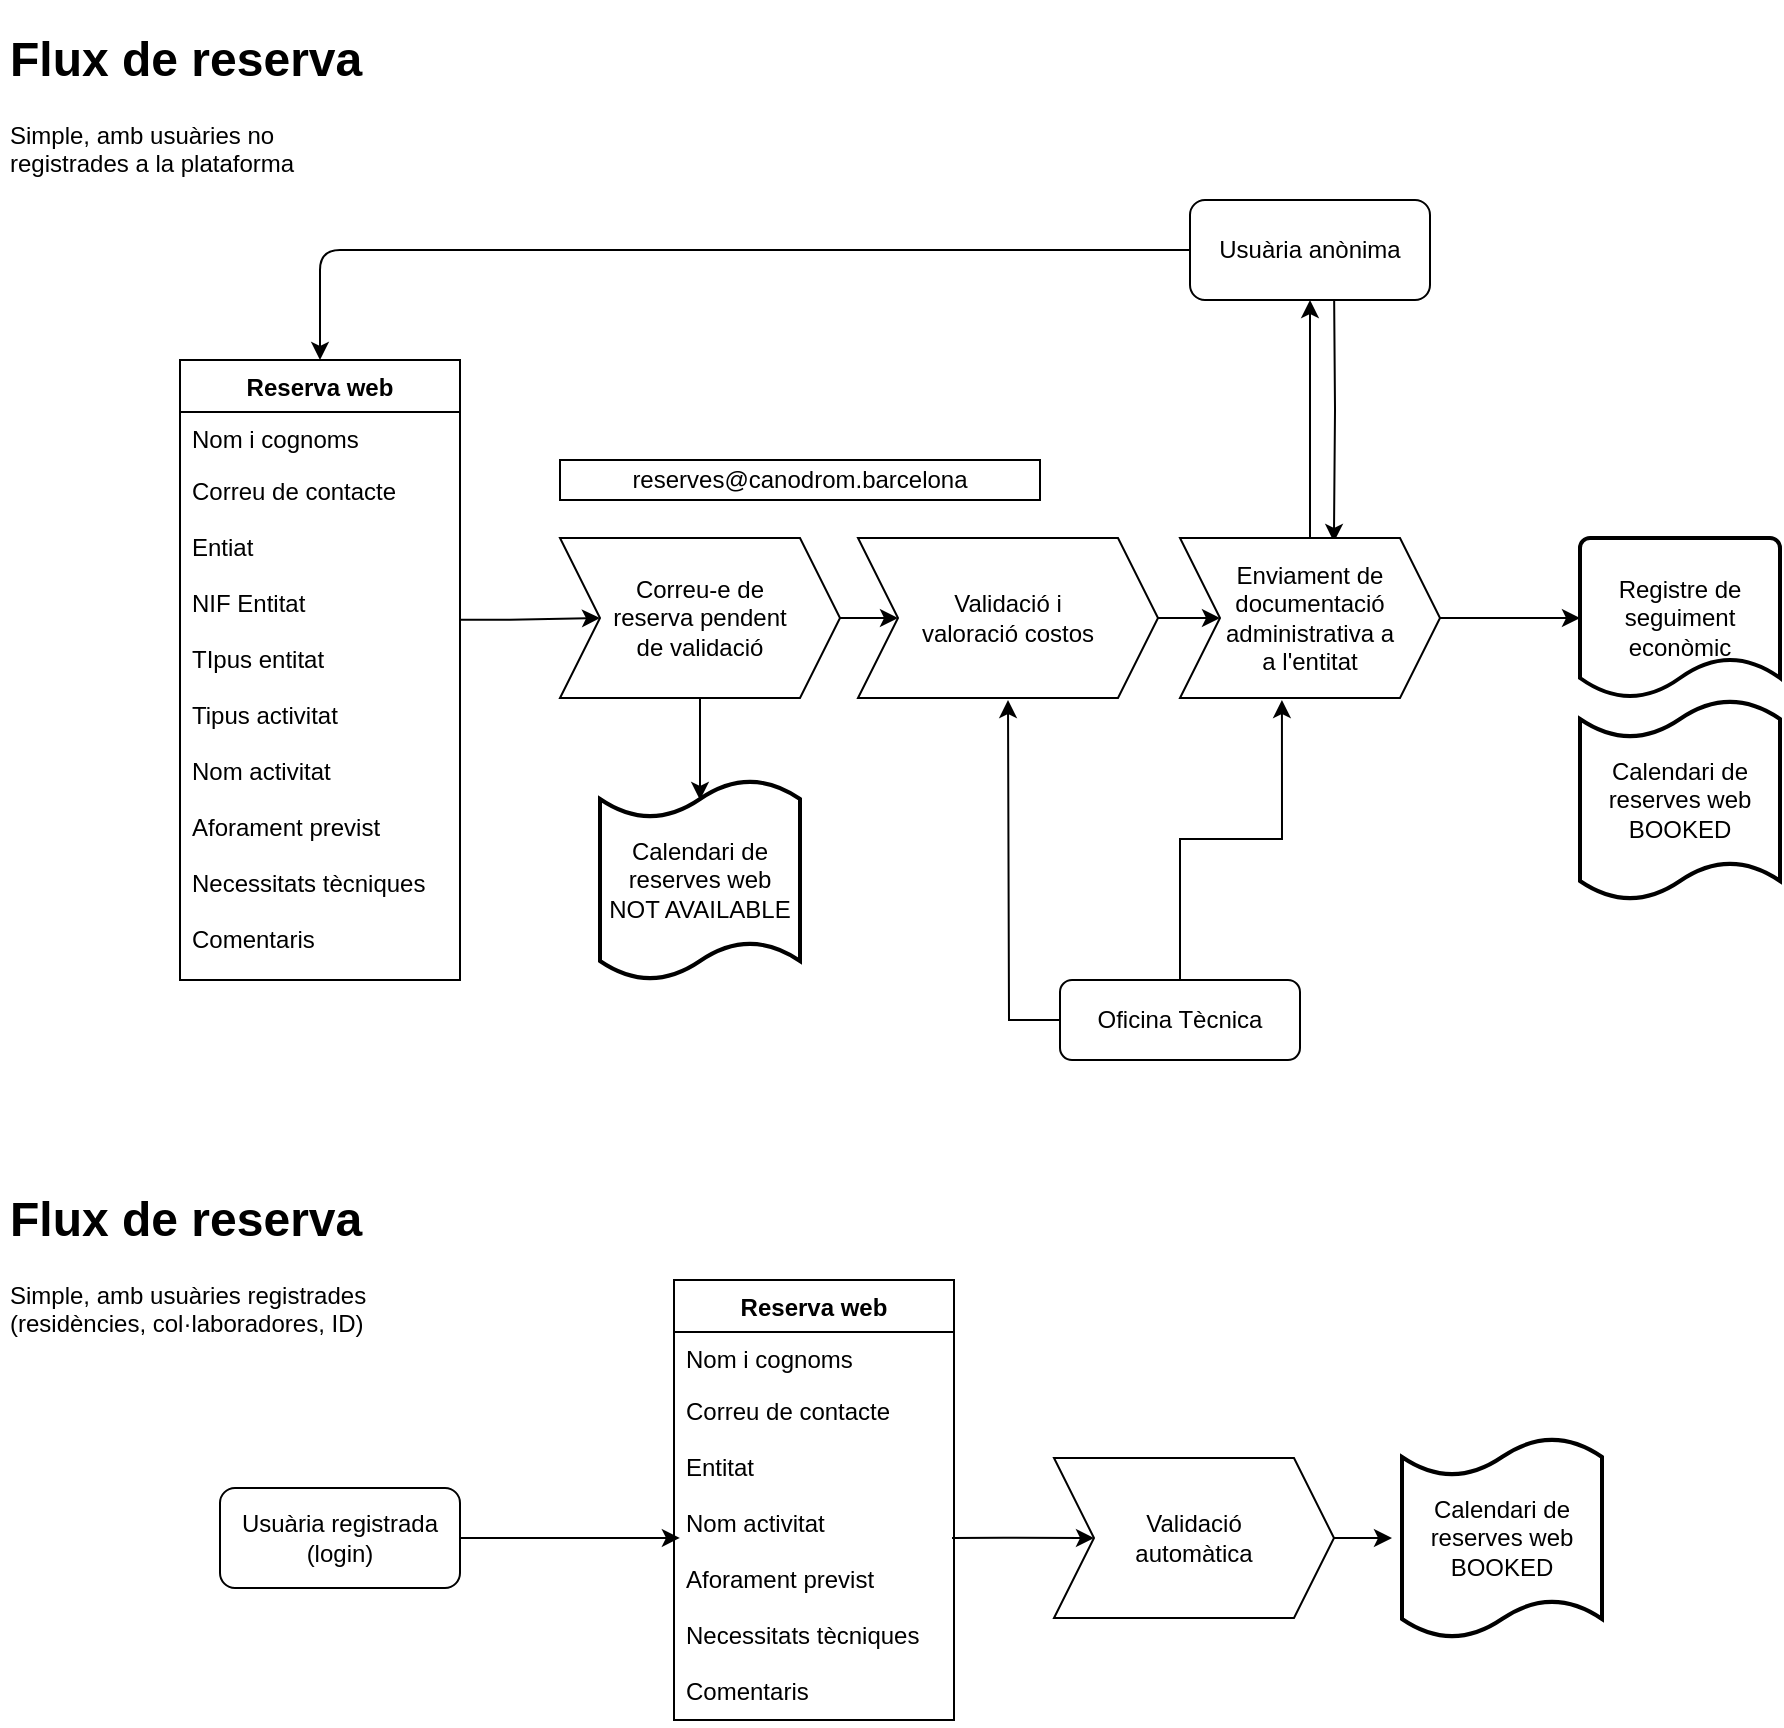 <mxfile version="14.6.13" type="github">
  <diagram id="QWcHRJpWfeQXFMJefIEu" name="Page-1">
    <mxGraphModel dx="2756" dy="1171" grid="1" gridSize="10" guides="1" tooltips="1" connect="1" arrows="1" fold="1" page="1" pageScale="1" pageWidth="827" pageHeight="1169" math="0" shadow="0">
      <root>
        <mxCell id="0" />
        <mxCell id="1" parent="0" />
        <mxCell id="AwSX1SjbMn1UK7kxIGxx-3" value="&lt;h1&gt;Flux de reserva&lt;/h1&gt;&lt;div&gt;Simple, amb usuàries no registrades a la plataforma&lt;br&gt;&lt;/div&gt;" style="text;html=1;strokeColor=none;fillColor=none;spacing=5;spacingTop=-20;whiteSpace=wrap;overflow=hidden;rounded=0;" vertex="1" parent="1">
          <mxGeometry x="-750" y="20" width="190" height="120" as="geometry" />
        </mxCell>
        <mxCell id="AwSX1SjbMn1UK7kxIGxx-49" style="edgeStyle=orthogonalEdgeStyle;rounded=0;orthogonalLoop=1;jettySize=auto;html=1;entryX=0.592;entryY=0.025;entryDx=0;entryDy=0;entryPerimeter=0;" edge="1" parent="1" target="AwSX1SjbMn1UK7kxIGxx-33">
          <mxGeometry relative="1" as="geometry">
            <mxPoint x="-83" y="150" as="sourcePoint" />
          </mxGeometry>
        </mxCell>
        <mxCell id="AwSX1SjbMn1UK7kxIGxx-4" value="Usuària anònima" style="rounded=1;whiteSpace=wrap;html=1;" vertex="1" parent="1">
          <mxGeometry x="-155" y="110" width="120" height="50" as="geometry" />
        </mxCell>
        <mxCell id="AwSX1SjbMn1UK7kxIGxx-5" value="" style="endArrow=classic;html=1;exitX=0;exitY=0.5;exitDx=0;exitDy=0;" edge="1" parent="1" source="AwSX1SjbMn1UK7kxIGxx-4">
          <mxGeometry width="50" height="50" relative="1" as="geometry">
            <mxPoint x="-530" y="260" as="sourcePoint" />
            <mxPoint x="-590" y="190" as="targetPoint" />
            <Array as="points">
              <mxPoint x="-590" y="135" />
            </Array>
          </mxGeometry>
        </mxCell>
        <mxCell id="AwSX1SjbMn1UK7kxIGxx-9" value="Reserva web" style="swimlane;fontStyle=1;childLayout=stackLayout;horizontal=1;startSize=26;horizontalStack=0;resizeParent=1;resizeParentMax=0;resizeLast=0;collapsible=1;marginBottom=0;" vertex="1" parent="1">
          <mxGeometry x="-660" y="190" width="140" height="310" as="geometry" />
        </mxCell>
        <mxCell id="AwSX1SjbMn1UK7kxIGxx-10" value="Nom i cognoms" style="text;strokeColor=none;fillColor=none;align=left;verticalAlign=top;spacingLeft=4;spacingRight=4;overflow=hidden;rotatable=0;points=[[0,0.5],[1,0.5]];portConstraint=eastwest;" vertex="1" parent="AwSX1SjbMn1UK7kxIGxx-9">
          <mxGeometry y="26" width="140" height="26" as="geometry" />
        </mxCell>
        <mxCell id="AwSX1SjbMn1UK7kxIGxx-11" value="Correu de contacte&#xa;&#xa;Entiat&#xa;&#xa;NIF Entitat&#xa;&#xa;TIpus entitat&#xa;&#xa;Tipus activitat&#xa;&#xa;Nom activitat&#xa;&#xa;Aforament previst&#xa;&#xa;Necessitats tècniques&#xa;&#xa;Comentaris&#xa;" style="text;strokeColor=none;fillColor=none;align=left;verticalAlign=top;spacingLeft=4;spacingRight=4;overflow=hidden;rotatable=0;points=[[0,0.5],[1,0.5]];portConstraint=eastwest;" vertex="1" parent="AwSX1SjbMn1UK7kxIGxx-9">
          <mxGeometry y="52" width="140" height="258" as="geometry" />
        </mxCell>
        <mxCell id="AwSX1SjbMn1UK7kxIGxx-29" style="edgeStyle=orthogonalEdgeStyle;rounded=0;orthogonalLoop=1;jettySize=auto;html=1;exitX=1;exitY=0.5;exitDx=0;exitDy=0;entryX=0;entryY=0.5;entryDx=0;entryDy=0;" edge="1" parent="1" source="AwSX1SjbMn1UK7kxIGxx-26" target="AwSX1SjbMn1UK7kxIGxx-28">
          <mxGeometry relative="1" as="geometry" />
        </mxCell>
        <mxCell id="AwSX1SjbMn1UK7kxIGxx-74" style="edgeStyle=orthogonalEdgeStyle;rounded=0;orthogonalLoop=1;jettySize=auto;html=1;exitX=0.5;exitY=1;exitDx=0;exitDy=0;entryX=0.5;entryY=0.1;entryDx=0;entryDy=0;entryPerimeter=0;" edge="1" parent="1" source="AwSX1SjbMn1UK7kxIGxx-26" target="AwSX1SjbMn1UK7kxIGxx-73">
          <mxGeometry relative="1" as="geometry" />
        </mxCell>
        <mxCell id="AwSX1SjbMn1UK7kxIGxx-26" value="Correu-e de&lt;br&gt;&lt;div&gt; reserva pendent &lt;br&gt;&lt;/div&gt;&lt;div&gt;de validació&lt;/div&gt;" style="shape=step;perimeter=stepPerimeter;whiteSpace=wrap;html=1;fixedSize=1;" vertex="1" parent="1">
          <mxGeometry x="-470" y="279" width="140" height="80" as="geometry" />
        </mxCell>
        <mxCell id="AwSX1SjbMn1UK7kxIGxx-27" style="edgeStyle=orthogonalEdgeStyle;rounded=0;orthogonalLoop=1;jettySize=auto;html=1;exitX=1;exitY=0.302;exitDx=0;exitDy=0;exitPerimeter=0;" edge="1" parent="1" source="AwSX1SjbMn1UK7kxIGxx-11" target="AwSX1SjbMn1UK7kxIGxx-26">
          <mxGeometry relative="1" as="geometry">
            <mxPoint x="-520" y="410" as="sourcePoint" />
          </mxGeometry>
        </mxCell>
        <mxCell id="AwSX1SjbMn1UK7kxIGxx-34" style="edgeStyle=orthogonalEdgeStyle;rounded=0;orthogonalLoop=1;jettySize=auto;html=1;exitX=1;exitY=0.5;exitDx=0;exitDy=0;entryX=0;entryY=0.5;entryDx=0;entryDy=0;" edge="1" parent="1" source="AwSX1SjbMn1UK7kxIGxx-28" target="AwSX1SjbMn1UK7kxIGxx-33">
          <mxGeometry relative="1" as="geometry" />
        </mxCell>
        <mxCell id="AwSX1SjbMn1UK7kxIGxx-28" value="Validació i &lt;br&gt;valoració costos" style="shape=step;perimeter=stepPerimeter;whiteSpace=wrap;html=1;fixedSize=1;" vertex="1" parent="1">
          <mxGeometry x="-321" y="279" width="150" height="80" as="geometry" />
        </mxCell>
        <mxCell id="AwSX1SjbMn1UK7kxIGxx-32" style="edgeStyle=orthogonalEdgeStyle;rounded=0;orthogonalLoop=1;jettySize=auto;html=1;" edge="1" parent="1" source="AwSX1SjbMn1UK7kxIGxx-31">
          <mxGeometry relative="1" as="geometry">
            <mxPoint x="-246" y="360" as="targetPoint" />
          </mxGeometry>
        </mxCell>
        <mxCell id="AwSX1SjbMn1UK7kxIGxx-48" style="edgeStyle=orthogonalEdgeStyle;rounded=0;orthogonalLoop=1;jettySize=auto;html=1;exitX=0.5;exitY=0;exitDx=0;exitDy=0;entryX=0.392;entryY=1.013;entryDx=0;entryDy=0;entryPerimeter=0;" edge="1" parent="1" source="AwSX1SjbMn1UK7kxIGxx-31" target="AwSX1SjbMn1UK7kxIGxx-33">
          <mxGeometry relative="1" as="geometry" />
        </mxCell>
        <mxCell id="AwSX1SjbMn1UK7kxIGxx-31" value="Oficina Tècnica" style="rounded=1;whiteSpace=wrap;html=1;" vertex="1" parent="1">
          <mxGeometry x="-220" y="500" width="120" height="40" as="geometry" />
        </mxCell>
        <mxCell id="AwSX1SjbMn1UK7kxIGxx-45" style="edgeStyle=orthogonalEdgeStyle;rounded=0;orthogonalLoop=1;jettySize=auto;html=1;exitX=1;exitY=0.5;exitDx=0;exitDy=0;" edge="1" parent="1" source="AwSX1SjbMn1UK7kxIGxx-33" target="AwSX1SjbMn1UK7kxIGxx-41">
          <mxGeometry relative="1" as="geometry" />
        </mxCell>
        <mxCell id="AwSX1SjbMn1UK7kxIGxx-47" style="edgeStyle=orthogonalEdgeStyle;rounded=0;orthogonalLoop=1;jettySize=auto;html=1;exitX=0.5;exitY=0;exitDx=0;exitDy=0;" edge="1" parent="1" source="AwSX1SjbMn1UK7kxIGxx-33" target="AwSX1SjbMn1UK7kxIGxx-4">
          <mxGeometry relative="1" as="geometry" />
        </mxCell>
        <mxCell id="AwSX1SjbMn1UK7kxIGxx-33" value="Enviament de documentació administrativa a&lt;br&gt;a l&#39;entitat" style="shape=step;perimeter=stepPerimeter;whiteSpace=wrap;html=1;fixedSize=1;" vertex="1" parent="1">
          <mxGeometry x="-160" y="279" width="130" height="80" as="geometry" />
        </mxCell>
        <mxCell id="AwSX1SjbMn1UK7kxIGxx-35" value="reserves@canodrom.barcelona" style="rounded=0;whiteSpace=wrap;html=1;" vertex="1" parent="1">
          <mxGeometry x="-470" y="240" width="240" height="20" as="geometry" />
        </mxCell>
        <mxCell id="AwSX1SjbMn1UK7kxIGxx-41" value="Registre de seguiment econòmic" style="strokeWidth=2;html=1;shape=mxgraph.flowchart.document2;whiteSpace=wrap;size=0.25;" vertex="1" parent="1">
          <mxGeometry x="40" y="279" width="100" height="80" as="geometry" />
        </mxCell>
        <mxCell id="AwSX1SjbMn1UK7kxIGxx-51" value="&lt;h1&gt;Flux de reserva&lt;/h1&gt;&lt;div&gt;Simple, amb usuàries registrades (residències, col·laboradores, ID)&lt;br&gt;&lt;/div&gt;" style="text;html=1;strokeColor=none;fillColor=none;spacing=5;spacingTop=-20;whiteSpace=wrap;overflow=hidden;rounded=0;" vertex="1" parent="1">
          <mxGeometry x="-750" y="600" width="190" height="120" as="geometry" />
        </mxCell>
        <mxCell id="AwSX1SjbMn1UK7kxIGxx-76" style="edgeStyle=orthogonalEdgeStyle;rounded=0;orthogonalLoop=1;jettySize=auto;html=1;entryX=0.021;entryY=0.458;entryDx=0;entryDy=0;entryPerimeter=0;" edge="1" parent="1" source="AwSX1SjbMn1UK7kxIGxx-53" target="AwSX1SjbMn1UK7kxIGxx-57">
          <mxGeometry relative="1" as="geometry" />
        </mxCell>
        <mxCell id="AwSX1SjbMn1UK7kxIGxx-53" value="Usuària registrada (login)" style="rounded=1;whiteSpace=wrap;html=1;" vertex="1" parent="1">
          <mxGeometry x="-640" y="754" width="120" height="50" as="geometry" />
        </mxCell>
        <mxCell id="AwSX1SjbMn1UK7kxIGxx-55" value="Reserva web" style="swimlane;fontStyle=1;childLayout=stackLayout;horizontal=1;startSize=26;horizontalStack=0;resizeParent=1;resizeParentMax=0;resizeLast=0;collapsible=1;marginBottom=0;" vertex="1" parent="1">
          <mxGeometry x="-413" y="650" width="140" height="220" as="geometry" />
        </mxCell>
        <mxCell id="AwSX1SjbMn1UK7kxIGxx-56" value="Nom i cognoms" style="text;strokeColor=none;fillColor=none;align=left;verticalAlign=top;spacingLeft=4;spacingRight=4;overflow=hidden;rotatable=0;points=[[0,0.5],[1,0.5]];portConstraint=eastwest;" vertex="1" parent="AwSX1SjbMn1UK7kxIGxx-55">
          <mxGeometry y="26" width="140" height="26" as="geometry" />
        </mxCell>
        <mxCell id="AwSX1SjbMn1UK7kxIGxx-57" value="Correu de contacte&#xa;&#xa;Entitat&#xa;&#xa;Nom activitat&#xa;&#xa;Aforament previst&#xa;&#xa;Necessitats tècniques&#xa;&#xa;Comentaris&#xa;" style="text;strokeColor=none;fillColor=none;align=left;verticalAlign=top;spacingLeft=4;spacingRight=4;overflow=hidden;rotatable=0;points=[[0,0.5],[1,0.5]];portConstraint=eastwest;" vertex="1" parent="AwSX1SjbMn1UK7kxIGxx-55">
          <mxGeometry y="52" width="140" height="168" as="geometry" />
        </mxCell>
        <mxCell id="AwSX1SjbMn1UK7kxIGxx-58" style="edgeStyle=orthogonalEdgeStyle;rounded=0;orthogonalLoop=1;jettySize=auto;html=1;exitX=1;exitY=0.5;exitDx=0;exitDy=0;entryX=0;entryY=0.5;entryDx=0;entryDy=0;" edge="1" parent="1" source="AwSX1SjbMn1UK7kxIGxx-59">
          <mxGeometry relative="1" as="geometry">
            <mxPoint x="-54" y="779" as="targetPoint" />
          </mxGeometry>
        </mxCell>
        <mxCell id="AwSX1SjbMn1UK7kxIGxx-59" value="Validació &lt;br&gt;automàtica" style="shape=step;perimeter=stepPerimeter;whiteSpace=wrap;html=1;fixedSize=1;" vertex="1" parent="1">
          <mxGeometry x="-223" y="739" width="140" height="80" as="geometry" />
        </mxCell>
        <mxCell id="AwSX1SjbMn1UK7kxIGxx-60" style="edgeStyle=orthogonalEdgeStyle;rounded=0;orthogonalLoop=1;jettySize=auto;html=1;exitX=0.993;exitY=0.458;exitDx=0;exitDy=0;exitPerimeter=0;" edge="1" parent="1" target="AwSX1SjbMn1UK7kxIGxx-59" source="AwSX1SjbMn1UK7kxIGxx-57">
          <mxGeometry relative="1" as="geometry">
            <mxPoint x="-273" y="870" as="sourcePoint" />
          </mxGeometry>
        </mxCell>
        <mxCell id="AwSX1SjbMn1UK7kxIGxx-71" value="&lt;div&gt;Calendari de reserves web&lt;/div&gt;&lt;div&gt;BOOKED&lt;br&gt;&lt;/div&gt;" style="shape=tape;whiteSpace=wrap;html=1;strokeWidth=2;size=0.19" vertex="1" parent="1">
          <mxGeometry x="40" y="360" width="100" height="100" as="geometry" />
        </mxCell>
        <mxCell id="AwSX1SjbMn1UK7kxIGxx-73" value="&lt;div&gt;Calendari de reserves web&lt;/div&gt;&lt;div&gt;NOT AVAILABLE&lt;br&gt;&lt;/div&gt;" style="shape=tape;whiteSpace=wrap;html=1;strokeWidth=2;size=0.19" vertex="1" parent="1">
          <mxGeometry x="-450" y="400" width="100" height="100" as="geometry" />
        </mxCell>
        <mxCell id="AwSX1SjbMn1UK7kxIGxx-75" value="&lt;div&gt;Calendari de reserves web&lt;/div&gt;&lt;div&gt;BOOKED&lt;br&gt;&lt;/div&gt;" style="shape=tape;whiteSpace=wrap;html=1;strokeWidth=2;size=0.19" vertex="1" parent="1">
          <mxGeometry x="-49" y="729" width="100" height="100" as="geometry" />
        </mxCell>
      </root>
    </mxGraphModel>
  </diagram>
</mxfile>

